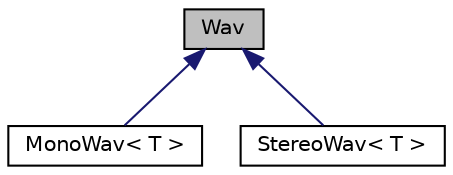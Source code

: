 digraph "Wav"
{
  edge [fontname="Helvetica",fontsize="10",labelfontname="Helvetica",labelfontsize="10"];
  node [fontname="Helvetica",fontsize="10",shape=record];
  Node0 [label="Wav",height=0.2,width=0.4,color="black", fillcolor="grey75", style="filled", fontcolor="black"];
  Node0 -> Node1 [dir="back",color="midnightblue",fontsize="10",style="solid",fontname="Helvetica"];
  Node1 [label="MonoWav\< T \>",height=0.2,width=0.4,color="black", fillcolor="white", style="filled",URL="$d5/d0c/classMonoWav.html"];
  Node0 -> Node2 [dir="back",color="midnightblue",fontsize="10",style="solid",fontname="Helvetica"];
  Node2 [label="StereoWav\< T \>",height=0.2,width=0.4,color="black", fillcolor="white", style="filled",URL="$d0/d4e/classStereoWav.html"];
}
